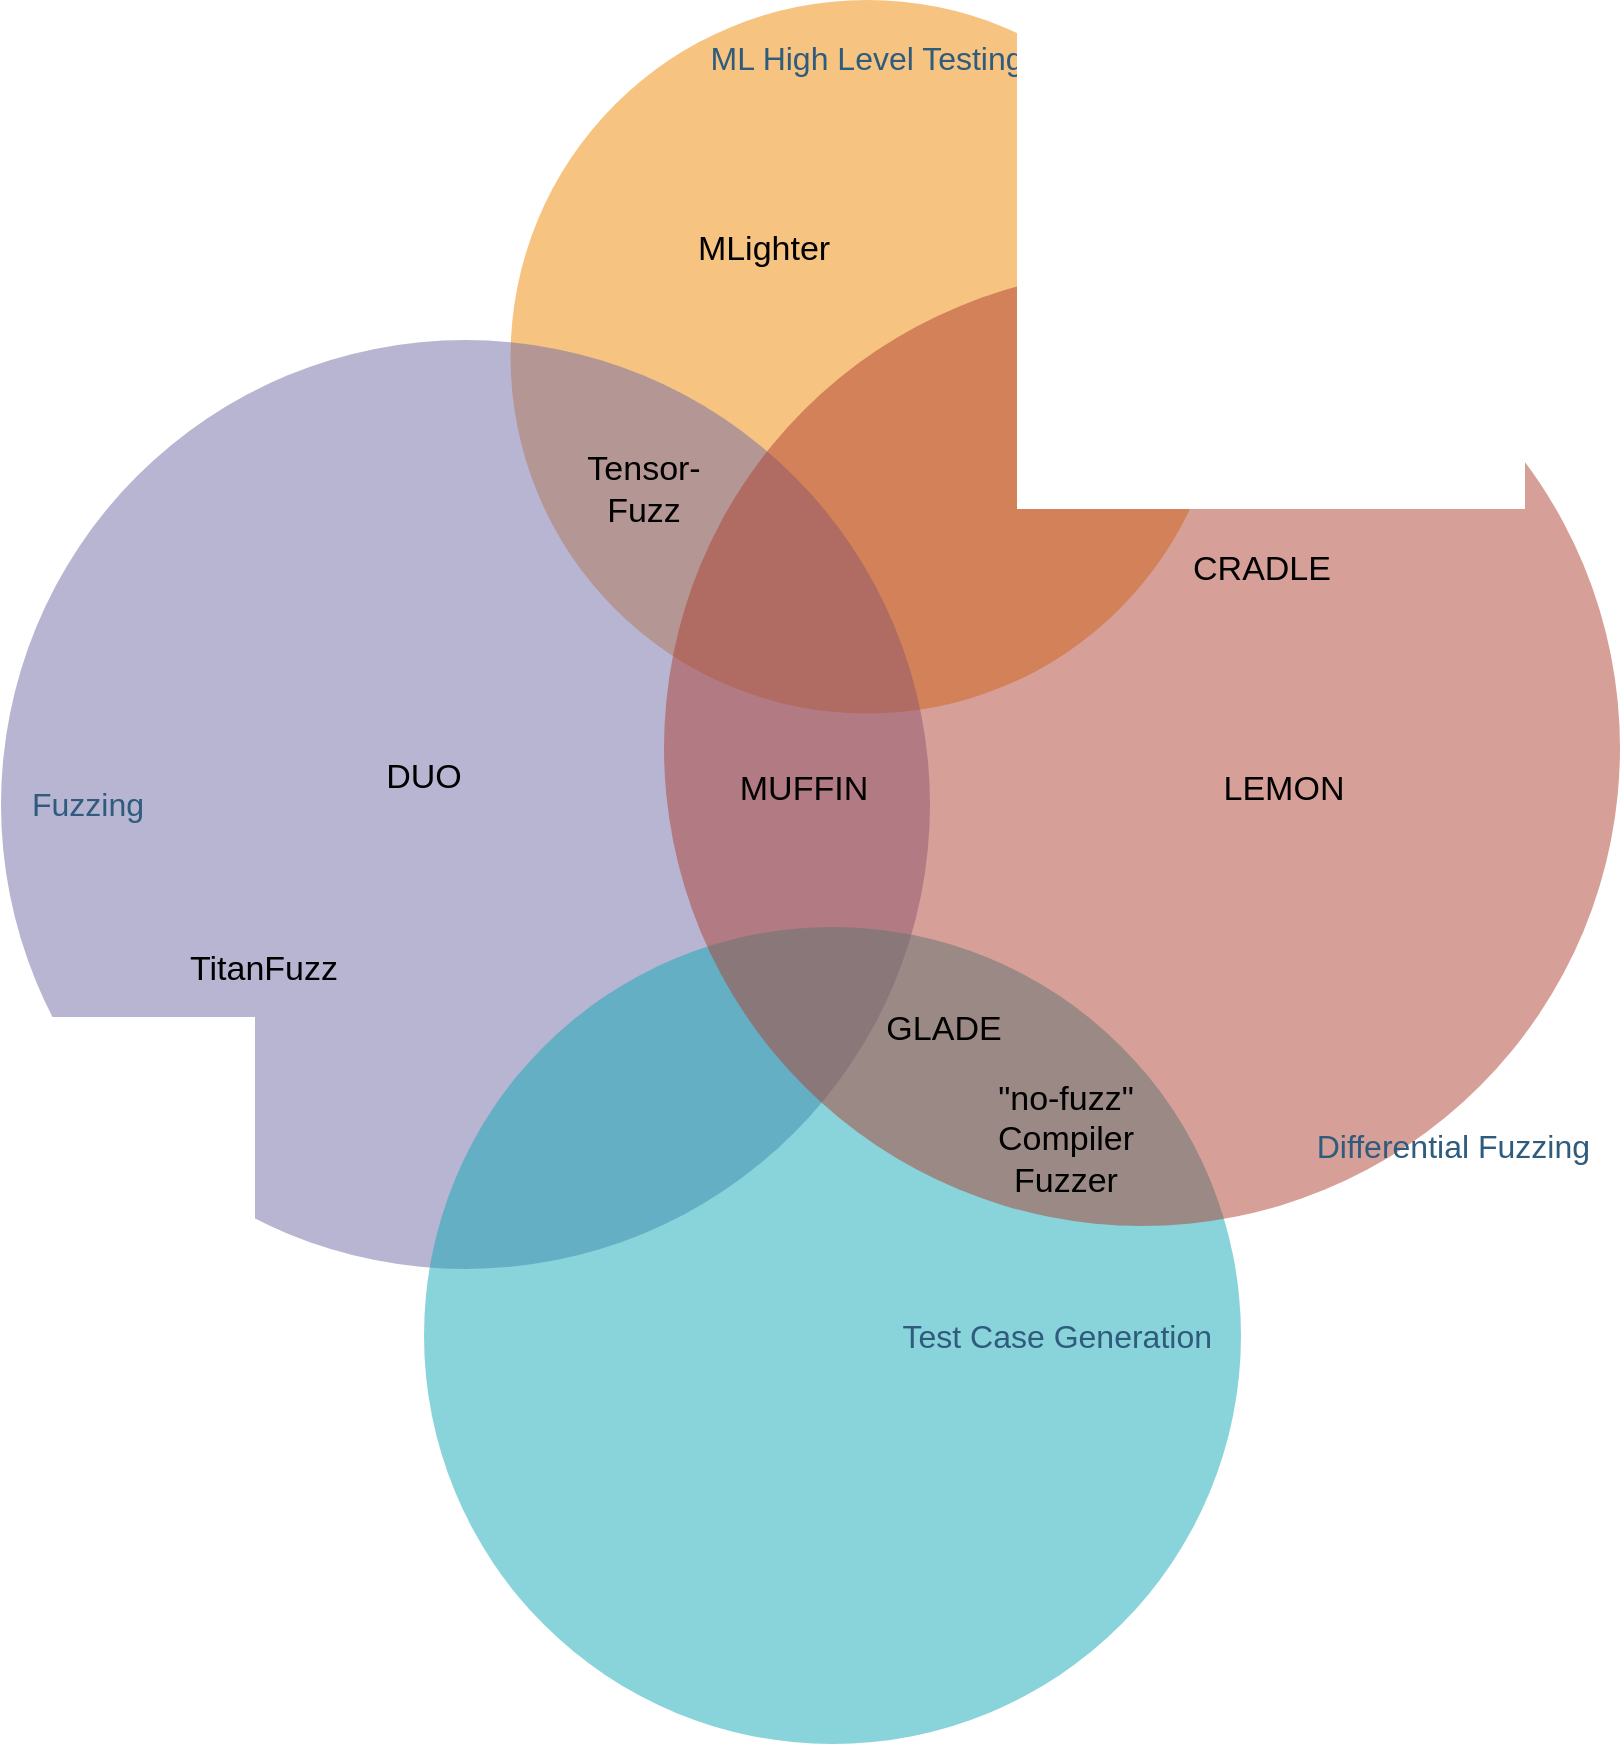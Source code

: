 <mxfile version="24.3.0" type="github">
  <diagram id="3228e29e-7158-1315-38df-8450db1d8a1d" name="Page-1">
    <mxGraphModel dx="1616" dy="929" grid="1" gridSize="10" guides="1" tooltips="1" connect="1" arrows="1" fold="1" page="1" pageScale="1" pageWidth="1169" pageHeight="827" background="none" math="0" shadow="0">
      <root>
        <mxCell id="0" />
        <mxCell id="1" parent="0" />
        <mxCell id="21637" value="&lt;div style=&quot;text-align: center; font-size: 16px;&quot;&gt;&lt;span style=&quot;font-size: 16px;&quot;&gt;ML High Level Testing&lt;/span&gt;&lt;/div&gt;" style="ellipse;whiteSpace=wrap;html=1;aspect=fixed;rounded=1;shadow=0;glass=0;labelBackgroundColor=none;strokeColor=none;strokeWidth=1;fillColor=#F08705;gradientColor=none;fontFamily=Helvetica;fontSize=16;fontColor=#2F5B7C;align=center;opacity=50;verticalAlign=top;spacing=15;" parent="1" vertex="1">
          <mxGeometry x="313.25" y="40.0" width="356.75" height="356.75" as="geometry" />
        </mxCell>
        <mxCell id="21638" value="Fuzzing" style="ellipse;whiteSpace=wrap;html=1;aspect=fixed;rounded=1;shadow=0;glass=0;labelBackgroundColor=none;strokeColor=none;strokeWidth=1;fillColor=#736CA8;gradientColor=none;fontFamily=Helvetica;fontSize=16;fontColor=#2F5B7C;align=left;opacity=50;spacing=15;" parent="1" vertex="1">
          <mxGeometry x="58.5" y="210" width="464.5" height="464.5" as="geometry" />
        </mxCell>
        <mxCell id="21639" value="Test Case Generation" style="ellipse;whiteSpace=wrap;html=1;aspect=fixed;rounded=1;shadow=0;glass=0;labelBackgroundColor=none;strokeColor=none;strokeWidth=1;fillColor=#12AAB5;gradientColor=none;fontFamily=Helvetica;fontSize=16;fontColor=#2F5B7C;align=right;opacity=50;spacing=15;" parent="1" vertex="1">
          <mxGeometry x="270" y="503.5" width="408.5" height="408.5" as="geometry" />
        </mxCell>
        <mxCell id="21640" value="&lt;div style=&quot;font-size: 16px;&quot;&gt;&lt;span style=&quot;font-size: 16px;&quot;&gt;Differential Fuzzing&lt;/span&gt;&lt;/div&gt;" style="ellipse;whiteSpace=wrap;html=1;aspect=fixed;rounded=1;shadow=0;glass=0;labelBackgroundColor=none;strokeColor=none;strokeWidth=1;fillColor=#AE4132;gradientColor=none;fontFamily=Helvetica;fontSize=16;fontColor=#2F5B7C;align=right;opacity=50;verticalAlign=bottom;spacingBottom=15;spacing=15;rotation=0;" parent="1" vertex="1">
          <mxGeometry x="390" y="175" width="478" height="478" as="geometry" />
        </mxCell>
        <mxCell id="Rc3WMZSxb1N_J2Q04BCS-21653" value="MLighter" style="text;html=1;align=center;verticalAlign=middle;whiteSpace=wrap;rounded=0;fontSize=17;" parent="1" vertex="1">
          <mxGeometry x="410" y="150" width="60" height="30" as="geometry" />
        </mxCell>
        <mxCell id="Rc3WMZSxb1N_J2Q04BCS-21654" value="GLADE" style="text;html=1;align=center;verticalAlign=middle;whiteSpace=wrap;rounded=0;fontSize=17;" parent="1" vertex="1">
          <mxGeometry x="500" y="540" width="60" height="30" as="geometry" />
        </mxCell>
        <mxCell id="Rc3WMZSxb1N_J2Q04BCS-21655" value="&quot;no-fuzz&quot; Compiler Fuzzer" style="text;html=1;align=center;verticalAlign=middle;whiteSpace=wrap;rounded=0;fontSize=17;" parent="1" vertex="1">
          <mxGeometry x="560" y="570" width="61.62" height="80" as="geometry" />
        </mxCell>
        <mxCell id="Rc3WMZSxb1N_J2Q04BCS-21656" value="CRADLE" style="text;html=1;align=center;verticalAlign=middle;whiteSpace=wrap;rounded=0;fontSize=17;" parent="1" vertex="1">
          <mxGeometry x="659" y="310" width="60" height="30" as="geometry" />
        </mxCell>
        <mxCell id="Rc3WMZSxb1N_J2Q04BCS-21657" value="LEMON" style="text;html=1;align=center;verticalAlign=middle;whiteSpace=wrap;rounded=0;fontSize=17;" parent="1" vertex="1">
          <mxGeometry x="670" y="420" width="60" height="30" as="geometry" />
        </mxCell>
        <mxCell id="Rc3WMZSxb1N_J2Q04BCS-21658" value="MUFFIN" style="text;html=1;align=center;verticalAlign=middle;whiteSpace=wrap;rounded=0;fontSize=17;" parent="1" vertex="1">
          <mxGeometry x="430" y="420" width="60" height="30" as="geometry" />
        </mxCell>
        <mxCell id="Rc3WMZSxb1N_J2Q04BCS-21659" value="DUO" style="text;html=1;align=center;verticalAlign=middle;whiteSpace=wrap;rounded=0;fontSize=17;" parent="1" vertex="1">
          <mxGeometry x="240" y="414" width="60" height="30" as="geometry" />
        </mxCell>
        <mxCell id="Rc3WMZSxb1N_J2Q04BCS-21660" value="Tensor-Fuzz" style="text;html=1;align=center;verticalAlign=middle;whiteSpace=wrap;rounded=0;fontSize=17;" parent="1" vertex="1">
          <mxGeometry x="350" y="270" width="60" height="30" as="geometry" />
        </mxCell>
        <mxCell id="Rc3WMZSxb1N_J2Q04BCS-21661" value="TitanFuzz" style="text;html=1;align=center;verticalAlign=middle;whiteSpace=wrap;rounded=0;fontSize=17;" parent="1" vertex="1">
          <mxGeometry x="160" y="510" width="60" height="30" as="geometry" />
        </mxCell>
      </root>
    </mxGraphModel>
  </diagram>
</mxfile>
